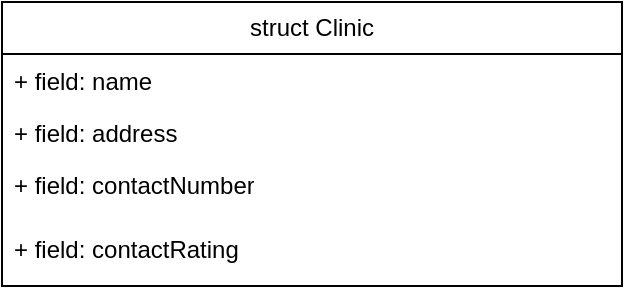 <mxfile version="21.3.0" type="github">
  <diagram name="Page-1" id="ux112E8dA0GbW55-Ax_-">
    <mxGraphModel dx="1114" dy="612" grid="1" gridSize="10" guides="1" tooltips="1" connect="1" arrows="1" fold="1" page="1" pageScale="1" pageWidth="850" pageHeight="1100" math="0" shadow="0">
      <root>
        <mxCell id="0" />
        <mxCell id="1" parent="0" />
        <mxCell id="bfpxYdFYlCMB-koJXYH1-1" value="struct Clinic" style="swimlane;fontStyle=0;childLayout=stackLayout;horizontal=1;startSize=26;fillColor=none;horizontalStack=0;resizeParent=1;resizeParentMax=0;resizeLast=0;collapsible=1;marginBottom=0;whiteSpace=wrap;html=1;" vertex="1" parent="1">
          <mxGeometry x="190" y="120" width="310" height="142" as="geometry" />
        </mxCell>
        <mxCell id="bfpxYdFYlCMB-koJXYH1-2" value="+ field: name" style="text;strokeColor=none;fillColor=none;align=left;verticalAlign=top;spacingLeft=4;spacingRight=4;overflow=hidden;rotatable=0;points=[[0,0.5],[1,0.5]];portConstraint=eastwest;whiteSpace=wrap;html=1;" vertex="1" parent="bfpxYdFYlCMB-koJXYH1-1">
          <mxGeometry y="26" width="310" height="26" as="geometry" />
        </mxCell>
        <mxCell id="bfpxYdFYlCMB-koJXYH1-3" value="+ field: address" style="text;strokeColor=none;fillColor=none;align=left;verticalAlign=top;spacingLeft=4;spacingRight=4;overflow=hidden;rotatable=0;points=[[0,0.5],[1,0.5]];portConstraint=eastwest;whiteSpace=wrap;html=1;" vertex="1" parent="bfpxYdFYlCMB-koJXYH1-1">
          <mxGeometry y="52" width="310" height="26" as="geometry" />
        </mxCell>
        <mxCell id="bfpxYdFYlCMB-koJXYH1-5" value="+ field: contactNumber" style="text;strokeColor=none;fillColor=none;align=left;verticalAlign=top;spacingLeft=4;spacingRight=4;overflow=hidden;rotatable=0;points=[[0,0.5],[1,0.5]];portConstraint=eastwest;whiteSpace=wrap;html=1;" vertex="1" parent="bfpxYdFYlCMB-koJXYH1-1">
          <mxGeometry y="78" width="310" height="32" as="geometry" />
        </mxCell>
        <mxCell id="bfpxYdFYlCMB-koJXYH1-4" value="+ field: contactRating" style="text;strokeColor=none;fillColor=none;align=left;verticalAlign=top;spacingLeft=4;spacingRight=4;overflow=hidden;rotatable=0;points=[[0,0.5],[1,0.5]];portConstraint=eastwest;whiteSpace=wrap;html=1;" vertex="1" parent="bfpxYdFYlCMB-koJXYH1-1">
          <mxGeometry y="110" width="310" height="32" as="geometry" />
        </mxCell>
      </root>
    </mxGraphModel>
  </diagram>
</mxfile>
